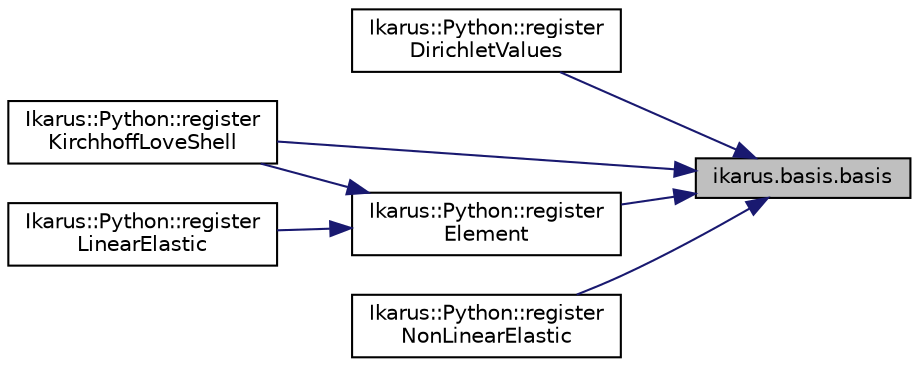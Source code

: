 digraph "ikarus.basis.basis"
{
 // LATEX_PDF_SIZE
  edge [fontname="Helvetica",fontsize="10",labelfontname="Helvetica",labelfontsize="10"];
  node [fontname="Helvetica",fontsize="10",shape=record];
  rankdir="RL";
  Node1 [label="ikarus.basis.basis",height=0.2,width=0.4,color="black", fillcolor="grey75", style="filled", fontcolor="black",tooltip=" "];
  Node1 -> Node2 [dir="back",color="midnightblue",fontsize="10",style="solid",fontname="Helvetica"];
  Node2 [label="Ikarus::Python::register\lDirichletValues",height=0.2,width=0.4,color="black", fillcolor="white", style="filled",URL="$d6/d82/a00293.html#ga39b6df6adfe4858b13ac71f5830f29f6",tooltip="Register Python bindings for a DirichletValues class."];
  Node1 -> Node3 [dir="back",color="midnightblue",fontsize="10",style="solid",fontname="Helvetica"];
  Node3 [label="Ikarus::Python::register\lElement",height=0.2,width=0.4,color="black", fillcolor="white", style="filled",URL="$d6/d82/a00293.html#ga40f83e4d7b90006b1019add3b1b218b5",tooltip="Register Python bindings for a generic finite element class."];
  Node3 -> Node4 [dir="back",color="midnightblue",fontsize="10",style="solid",fontname="Helvetica"];
  Node4 [label="Ikarus::Python::register\lKirchhoffLoveShell",height=0.2,width=0.4,color="black", fillcolor="white", style="filled",URL="$d6/d82/a00293.html#ga31d84874c3995448666f6a1e070647d2",tooltip="Register Python bindings for a KirchhoffLoveShell class."];
  Node3 -> Node5 [dir="back",color="midnightblue",fontsize="10",style="solid",fontname="Helvetica"];
  Node5 [label="Ikarus::Python::register\lLinearElastic",height=0.2,width=0.4,color="black", fillcolor="white", style="filled",URL="$d6/d82/a00293.html#ga23554c3ebe7088b79af73584b202eff5",tooltip="Register Python bindings for a Linear Elastic class."];
  Node1 -> Node4 [dir="back",color="midnightblue",fontsize="10",style="solid",fontname="Helvetica"];
  Node1 -> Node6 [dir="back",color="midnightblue",fontsize="10",style="solid",fontname="Helvetica"];
  Node6 [label="Ikarus::Python::register\lNonLinearElastic",height=0.2,width=0.4,color="black", fillcolor="white", style="filled",URL="$d1/d67/a00310.html#a4124469fcacfc527cb971b40fe86e244",tooltip=" "];
}
